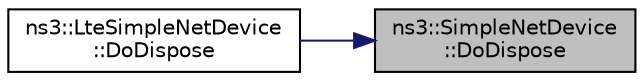 digraph "ns3::SimpleNetDevice::DoDispose"
{
 // LATEX_PDF_SIZE
  edge [fontname="Helvetica",fontsize="10",labelfontname="Helvetica",labelfontsize="10"];
  node [fontname="Helvetica",fontsize="10",shape=record];
  rankdir="RL";
  Node1 [label="ns3::SimpleNetDevice\l::DoDispose",height=0.2,width=0.4,color="black", fillcolor="grey75", style="filled", fontcolor="black",tooltip="Destructor implementation."];
  Node1 -> Node2 [dir="back",color="midnightblue",fontsize="10",style="solid",fontname="Helvetica"];
  Node2 [label="ns3::LteSimpleNetDevice\l::DoDispose",height=0.2,width=0.4,color="black", fillcolor="white", style="filled",URL="$classns3_1_1_lte_simple_net_device.html#a17aab870134e5a6c8a8bca6f9767c559",tooltip="Destructor implementation."];
}
